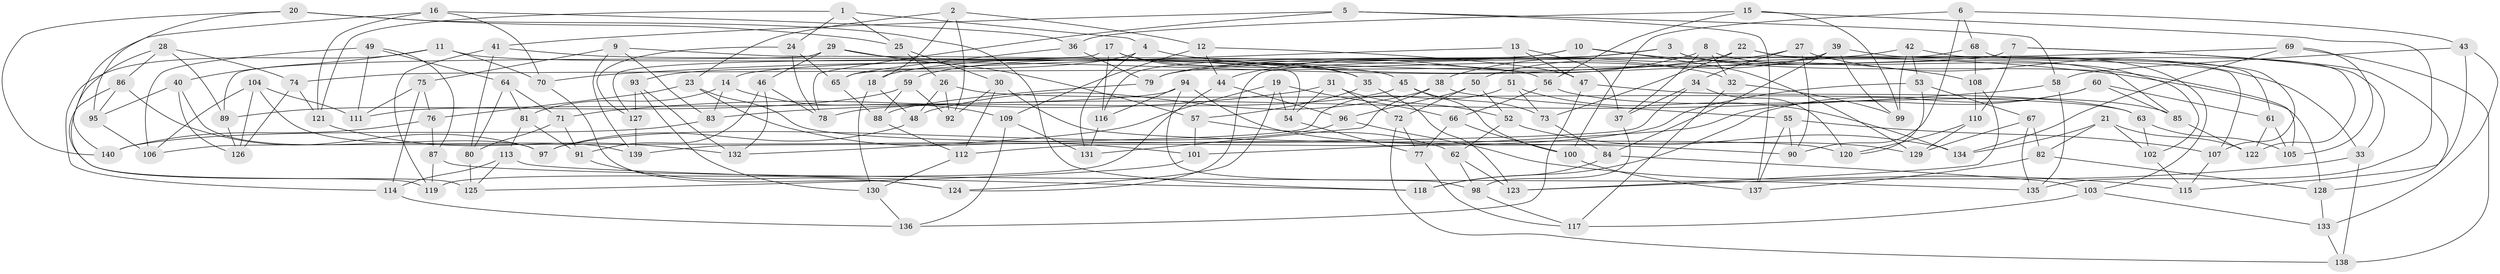 // coarse degree distribution, {6: 0.6, 4: 0.35294117647058826, 5: 0.047058823529411764}
// Generated by graph-tools (version 1.1) at 2025/24/03/03/25 07:24:26]
// undirected, 140 vertices, 280 edges
graph export_dot {
graph [start="1"]
  node [color=gray90,style=filled];
  1;
  2;
  3;
  4;
  5;
  6;
  7;
  8;
  9;
  10;
  11;
  12;
  13;
  14;
  15;
  16;
  17;
  18;
  19;
  20;
  21;
  22;
  23;
  24;
  25;
  26;
  27;
  28;
  29;
  30;
  31;
  32;
  33;
  34;
  35;
  36;
  37;
  38;
  39;
  40;
  41;
  42;
  43;
  44;
  45;
  46;
  47;
  48;
  49;
  50;
  51;
  52;
  53;
  54;
  55;
  56;
  57;
  58;
  59;
  60;
  61;
  62;
  63;
  64;
  65;
  66;
  67;
  68;
  69;
  70;
  71;
  72;
  73;
  74;
  75;
  76;
  77;
  78;
  79;
  80;
  81;
  82;
  83;
  84;
  85;
  86;
  87;
  88;
  89;
  90;
  91;
  92;
  93;
  94;
  95;
  96;
  97;
  98;
  99;
  100;
  101;
  102;
  103;
  104;
  105;
  106;
  107;
  108;
  109;
  110;
  111;
  112;
  113;
  114;
  115;
  116;
  117;
  118;
  119;
  120;
  121;
  122;
  123;
  124;
  125;
  126;
  127;
  128;
  129;
  130;
  131;
  132;
  133;
  134;
  135;
  136;
  137;
  138;
  139;
  140;
  1 -- 24;
  1 -- 121;
  1 -- 4;
  1 -- 25;
  2 -- 12;
  2 -- 23;
  2 -- 18;
  2 -- 92;
  3 -- 105;
  3 -- 85;
  3 -- 79;
  3 -- 14;
  4 -- 93;
  4 -- 131;
  4 -- 128;
  5 -- 41;
  5 -- 137;
  5 -- 58;
  5 -- 78;
  6 -- 90;
  6 -- 100;
  6 -- 43;
  6 -- 68;
  7 -- 33;
  7 -- 110;
  7 -- 128;
  7 -- 74;
  8 -- 44;
  8 -- 37;
  8 -- 32;
  8 -- 102;
  9 -- 139;
  9 -- 75;
  9 -- 83;
  9 -- 54;
  10 -- 18;
  10 -- 116;
  10 -- 129;
  10 -- 108;
  11 -- 114;
  11 -- 56;
  11 -- 70;
  11 -- 40;
  12 -- 47;
  12 -- 109;
  12 -- 44;
  13 -- 51;
  13 -- 65;
  13 -- 37;
  13 -- 47;
  14 -- 109;
  14 -- 81;
  14 -- 83;
  15 -- 56;
  15 -- 135;
  15 -- 99;
  15 -- 36;
  16 -- 140;
  16 -- 121;
  16 -- 70;
  16 -- 36;
  17 -- 35;
  17 -- 32;
  17 -- 127;
  17 -- 116;
  18 -- 48;
  18 -- 130;
  19 -- 132;
  19 -- 66;
  19 -- 124;
  19 -- 54;
  20 -- 25;
  20 -- 118;
  20 -- 140;
  20 -- 95;
  21 -- 82;
  21 -- 122;
  21 -- 102;
  21 -- 134;
  22 -- 59;
  22 -- 107;
  22 -- 103;
  22 -- 73;
  23 -- 120;
  23 -- 101;
  23 -- 76;
  24 -- 65;
  24 -- 127;
  24 -- 78;
  25 -- 26;
  25 -- 30;
  26 -- 48;
  26 -- 63;
  26 -- 92;
  27 -- 38;
  27 -- 34;
  27 -- 33;
  27 -- 90;
  28 -- 74;
  28 -- 89;
  28 -- 86;
  28 -- 125;
  29 -- 35;
  29 -- 57;
  29 -- 89;
  29 -- 46;
  30 -- 90;
  30 -- 92;
  30 -- 112;
  31 -- 54;
  31 -- 71;
  31 -- 52;
  31 -- 72;
  32 -- 99;
  32 -- 117;
  33 -- 123;
  33 -- 138;
  34 -- 120;
  34 -- 37;
  34 -- 139;
  35 -- 123;
  35 -- 57;
  36 -- 65;
  36 -- 79;
  37 -- 98;
  38 -- 55;
  38 -- 131;
  38 -- 48;
  39 -- 50;
  39 -- 99;
  39 -- 84;
  39 -- 61;
  40 -- 126;
  40 -- 95;
  40 -- 97;
  41 -- 45;
  41 -- 119;
  41 -- 80;
  42 -- 99;
  42 -- 53;
  42 -- 70;
  42 -- 107;
  43 -- 58;
  43 -- 133;
  43 -- 115;
  44 -- 119;
  44 -- 96;
  45 -- 73;
  45 -- 100;
  45 -- 78;
  46 -- 78;
  46 -- 91;
  46 -- 132;
  47 -- 63;
  47 -- 136;
  48 -- 97;
  49 -- 64;
  49 -- 106;
  49 -- 111;
  49 -- 87;
  50 -- 52;
  50 -- 72;
  50 -- 96;
  51 -- 134;
  51 -- 73;
  51 -- 106;
  52 -- 134;
  52 -- 62;
  53 -- 112;
  53 -- 67;
  53 -- 120;
  54 -- 77;
  55 -- 90;
  55 -- 107;
  55 -- 137;
  56 -- 85;
  56 -- 66;
  57 -- 101;
  57 -- 62;
  58 -- 83;
  58 -- 135;
  59 -- 89;
  59 -- 92;
  59 -- 88;
  60 -- 118;
  60 -- 61;
  60 -- 101;
  60 -- 85;
  61 -- 105;
  61 -- 122;
  62 -- 98;
  62 -- 123;
  63 -- 105;
  63 -- 102;
  64 -- 80;
  64 -- 81;
  64 -- 71;
  65 -- 88;
  66 -- 77;
  66 -- 100;
  67 -- 135;
  67 -- 82;
  67 -- 129;
  68 -- 108;
  68 -- 122;
  68 -- 124;
  69 -- 138;
  69 -- 79;
  69 -- 134;
  69 -- 105;
  70 -- 124;
  71 -- 80;
  71 -- 91;
  72 -- 77;
  72 -- 138;
  73 -- 84;
  74 -- 121;
  74 -- 126;
  75 -- 76;
  75 -- 114;
  75 -- 111;
  76 -- 140;
  76 -- 87;
  77 -- 117;
  79 -- 88;
  80 -- 125;
  81 -- 91;
  81 -- 113;
  82 -- 128;
  82 -- 137;
  83 -- 140;
  84 -- 103;
  84 -- 118;
  85 -- 122;
  86 -- 95;
  86 -- 119;
  86 -- 97;
  87 -- 135;
  87 -- 119;
  88 -- 112;
  89 -- 126;
  91 -- 124;
  93 -- 132;
  93 -- 130;
  93 -- 127;
  94 -- 129;
  94 -- 116;
  94 -- 98;
  94 -- 111;
  95 -- 106;
  96 -- 115;
  96 -- 97;
  98 -- 117;
  100 -- 137;
  101 -- 125;
  102 -- 115;
  103 -- 117;
  103 -- 133;
  104 -- 111;
  104 -- 106;
  104 -- 126;
  104 -- 139;
  107 -- 115;
  108 -- 123;
  108 -- 110;
  109 -- 136;
  109 -- 131;
  110 -- 129;
  110 -- 120;
  112 -- 130;
  113 -- 114;
  113 -- 125;
  113 -- 118;
  114 -- 136;
  116 -- 131;
  121 -- 132;
  127 -- 139;
  128 -- 133;
  130 -- 136;
  133 -- 138;
}
